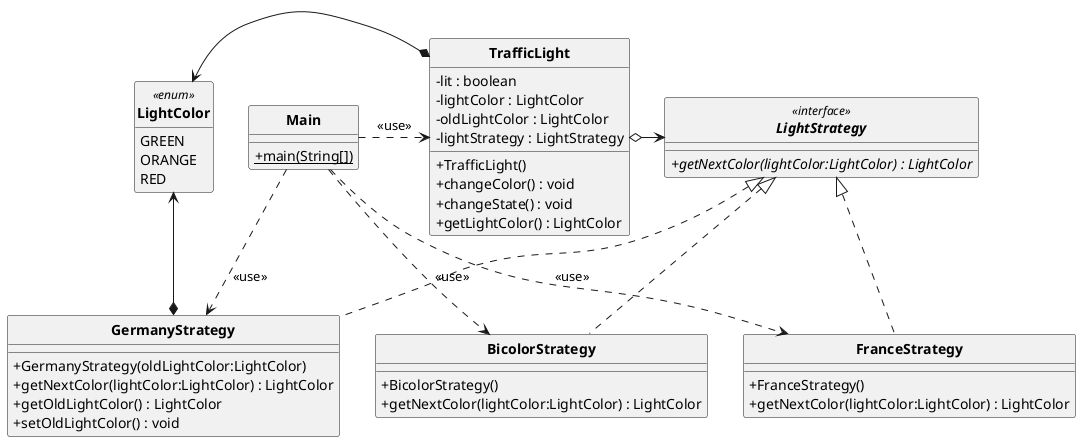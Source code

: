 @startuml
'https://plantuml.com/class-diagram

skinparam style strictuml
skinparam classAttributeIconSize 0
skinparam classFontStyle Bold
hide enum methods

enum LightColor <<enum>>
{
    GREEN
    ORANGE
    RED
}

interface LightStrategy <<interface>>
{
    + {abstract} getNextColor(lightColor:LightColor) : LightColor
}

class Main
{
    + {static} main(String[])
}

class TrafficLight
{
    - lit : boolean
    - lightColor : LightColor
    - oldLightColor : LightColor
    - lightStrategy : LightStrategy

    + TrafficLight()
    + changeColor() : void
    + changeState() : void
    + getLightColor() : LightColor
}

class FranceStrategy implements LightStrategy
{
    + FranceStrategy()
    + getNextColor(lightColor:LightColor) : LightColor
}

class GermanyStrategy implements LightStrategy
{
    + GermanyStrategy(oldLightColor:LightColor)
    + getNextColor(lightColor:LightColor) : LightColor
    + getOldLightColor() : LightColor
    + setOldLightColor() : void
}

class BicolorStrategy implements LightStrategy
{
    + BicolorStrategy()
    + getNextColor(lightColor:LightColor) : LightColor
}

TrafficLight o-> LightStrategy
TrafficLight *-left> LightColor
GermanyStrategy *-> LightColor
Main .> TrafficLight : <<use>>
Main .> FranceStrategy : <<use>>
Main .> GermanyStrategy : <<use>>
Main .> BicolorStrategy : <<use>>

@enduml